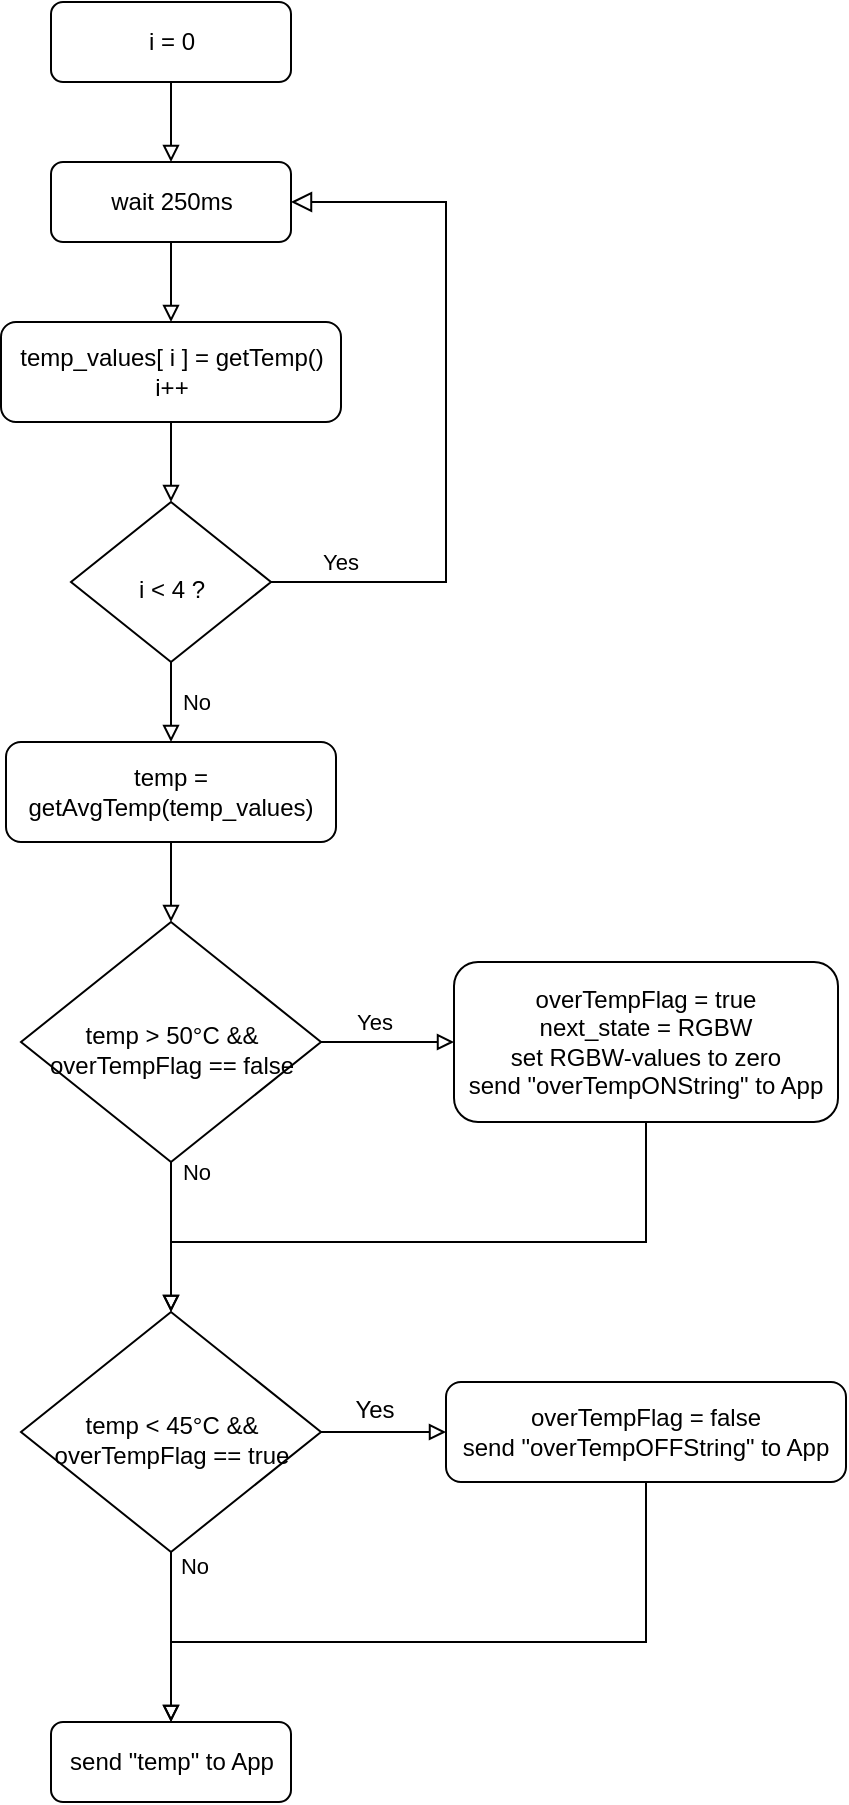 <mxfile version="12.2.2" type="device" pages="1"><diagram id="C5RBs43oDa-KdzZeNtuy" name="Page-1"><mxGraphModel dx="755" dy="470" grid="1" gridSize="10" guides="1" tooltips="1" connect="1" arrows="1" fold="1" page="1" pageScale="1" pageWidth="827" pageHeight="1169" math="0" shadow="0"><root><mxCell id="WIyWlLk6GJQsqaUBKTNV-0"/><mxCell id="WIyWlLk6GJQsqaUBKTNV-1" parent="WIyWlLk6GJQsqaUBKTNV-0"/><mxCell id="WIyWlLk6GJQsqaUBKTNV-5" value="Yes" style="edgeStyle=orthogonalEdgeStyle;rounded=0;html=1;jettySize=auto;orthogonalLoop=1;fontSize=11;endArrow=block;endFill=0;endSize=8;strokeWidth=1;shadow=0;labelBackgroundColor=none;entryX=1;entryY=0.5;entryDx=0;entryDy=0;exitX=1;exitY=0.5;exitDx=0;exitDy=0;" parent="WIyWlLk6GJQsqaUBKTNV-1" source="WIyWlLk6GJQsqaUBKTNV-6" target="L0k9mJn96n3kFpKxZ9vU-2" edge="1"><mxGeometry x="-0.806" y="10" relative="1" as="geometry"><mxPoint as="offset"/><mxPoint x="526" y="220" as="targetPoint"/><Array as="points"><mxPoint x="526" y="370"/><mxPoint x="526" y="180"/></Array></mxGeometry></mxCell><mxCell id="L0k9mJn96n3kFpKxZ9vU-19" value="No" style="edgeStyle=orthogonalEdgeStyle;rounded=0;orthogonalLoop=1;jettySize=auto;html=1;exitX=0.5;exitY=1;exitDx=0;exitDy=0;entryX=0.5;entryY=0;entryDx=0;entryDy=0;endArrow=block;endFill=0;" parent="WIyWlLk6GJQsqaUBKTNV-1" source="WIyWlLk6GJQsqaUBKTNV-6" target="WIyWlLk6GJQsqaUBKTNV-12" edge="1"><mxGeometry x="0.007" y="12" relative="1" as="geometry"><mxPoint as="offset"/></mxGeometry></mxCell><mxCell id="WIyWlLk6GJQsqaUBKTNV-6" value="i &amp;lt; 4 ?" style="rhombus;whiteSpace=wrap;html=1;shadow=0;fontFamily=Helvetica;fontSize=12;align=center;strokeWidth=1;spacing=6;spacingTop=8;" parent="WIyWlLk6GJQsqaUBKTNV-1" vertex="1"><mxGeometry x="338.5" y="330" width="100" height="80" as="geometry"/></mxCell><mxCell id="L0k9mJn96n3kFpKxZ9vU-14" style="edgeStyle=orthogonalEdgeStyle;rounded=0;orthogonalLoop=1;jettySize=auto;html=1;exitX=0.5;exitY=1;exitDx=0;exitDy=0;entryX=0.5;entryY=0;entryDx=0;entryDy=0;endArrow=block;endFill=0;" parent="WIyWlLk6GJQsqaUBKTNV-1" source="WIyWlLk6GJQsqaUBKTNV-12" target="L0k9mJn96n3kFpKxZ9vU-11" edge="1"><mxGeometry relative="1" as="geometry"/></mxCell><mxCell id="WIyWlLk6GJQsqaUBKTNV-12" value="temp = getAvgTemp(temp_values)" style="rounded=1;whiteSpace=wrap;html=1;fontSize=12;glass=0;strokeWidth=1;shadow=0;" parent="WIyWlLk6GJQsqaUBKTNV-1" vertex="1"><mxGeometry x="306" y="450" width="165" height="50" as="geometry"/></mxCell><mxCell id="L0k9mJn96n3kFpKxZ9vU-17" style="edgeStyle=orthogonalEdgeStyle;rounded=0;orthogonalLoop=1;jettySize=auto;html=1;exitX=0.5;exitY=1;exitDx=0;exitDy=0;entryX=0.5;entryY=0;entryDx=0;entryDy=0;endArrow=block;endFill=0;" parent="WIyWlLk6GJQsqaUBKTNV-1" source="L0k9mJn96n3kFpKxZ9vU-0" target="L0k9mJn96n3kFpKxZ9vU-2" edge="1"><mxGeometry relative="1" as="geometry"/></mxCell><mxCell id="L0k9mJn96n3kFpKxZ9vU-0" value="i = 0" style="rounded=1;whiteSpace=wrap;html=1;fontSize=12;glass=0;strokeWidth=1;shadow=0;" parent="WIyWlLk6GJQsqaUBKTNV-1" vertex="1"><mxGeometry x="328.5" y="80" width="120" height="40" as="geometry"/></mxCell><mxCell id="L0k9mJn96n3kFpKxZ9vU-7" style="edgeStyle=orthogonalEdgeStyle;rounded=0;orthogonalLoop=1;jettySize=auto;html=1;exitX=0.5;exitY=1;exitDx=0;exitDy=0;entryX=0.5;entryY=0;entryDx=0;entryDy=0;endArrow=block;endFill=0;" parent="WIyWlLk6GJQsqaUBKTNV-1" source="L0k9mJn96n3kFpKxZ9vU-2" target="L0k9mJn96n3kFpKxZ9vU-3" edge="1"><mxGeometry relative="1" as="geometry"/></mxCell><mxCell id="L0k9mJn96n3kFpKxZ9vU-2" value="wait 250ms" style="rounded=1;whiteSpace=wrap;html=1;fontSize=12;glass=0;strokeWidth=1;shadow=0;" parent="WIyWlLk6GJQsqaUBKTNV-1" vertex="1"><mxGeometry x="328.5" y="160" width="120" height="40" as="geometry"/></mxCell><mxCell id="L0k9mJn96n3kFpKxZ9vU-9" style="edgeStyle=orthogonalEdgeStyle;rounded=0;orthogonalLoop=1;jettySize=auto;html=1;exitX=0.5;exitY=1;exitDx=0;exitDy=0;entryX=0.5;entryY=0;entryDx=0;entryDy=0;endArrow=block;endFill=0;" parent="WIyWlLk6GJQsqaUBKTNV-1" source="L0k9mJn96n3kFpKxZ9vU-3" target="WIyWlLk6GJQsqaUBKTNV-6" edge="1"><mxGeometry relative="1" as="geometry"/></mxCell><mxCell id="L0k9mJn96n3kFpKxZ9vU-3" value="temp_values[ i ] = getTemp()&lt;br&gt;i++" style="rounded=1;whiteSpace=wrap;html=1;fontSize=12;glass=0;strokeWidth=1;shadow=0;align=center;" parent="WIyWlLk6GJQsqaUBKTNV-1" vertex="1"><mxGeometry x="303.5" y="240" width="170" height="50" as="geometry"/></mxCell><mxCell id="L0k9mJn96n3kFpKxZ9vU-18" value="No" style="edgeStyle=orthogonalEdgeStyle;rounded=0;orthogonalLoop=1;jettySize=auto;html=1;exitX=0.5;exitY=1;exitDx=0;exitDy=0;endArrow=block;endFill=0;entryX=0.5;entryY=0;entryDx=0;entryDy=0;" parent="WIyWlLk6GJQsqaUBKTNV-1" source="L0k9mJn96n3kFpKxZ9vU-11" target="3ebya-Ktr9FtystJFZKe-0" edge="1"><mxGeometry x="-0.878" y="12" relative="1" as="geometry"><mxPoint x="389" y="760" as="targetPoint"/><Array as="points"/><mxPoint as="offset"/></mxGeometry></mxCell><mxCell id="L0k9mJn96n3kFpKxZ9vU-24" value="Yes" style="edgeStyle=orthogonalEdgeStyle;rounded=0;orthogonalLoop=1;jettySize=auto;html=1;exitX=1;exitY=0.5;exitDx=0;exitDy=0;entryX=0;entryY=0.5;entryDx=0;entryDy=0;endArrow=block;endFill=0;" parent="WIyWlLk6GJQsqaUBKTNV-1" source="L0k9mJn96n3kFpKxZ9vU-11" target="L0k9mJn96n3kFpKxZ9vU-13" edge="1"><mxGeometry x="-0.206" y="10" relative="1" as="geometry"><mxPoint as="offset"/></mxGeometry></mxCell><mxCell id="L0k9mJn96n3kFpKxZ9vU-11" value="temp &amp;gt; 50°C &amp;amp;&amp;amp; overTempFlag == false" style="rhombus;whiteSpace=wrap;html=1;shadow=0;fontFamily=Helvetica;fontSize=12;align=center;strokeWidth=1;spacing=6;spacingTop=8;" parent="WIyWlLk6GJQsqaUBKTNV-1" vertex="1"><mxGeometry x="313.5" y="540" width="150" height="120" as="geometry"/></mxCell><mxCell id="L0k9mJn96n3kFpKxZ9vU-25" style="edgeStyle=orthogonalEdgeStyle;rounded=0;orthogonalLoop=1;jettySize=auto;html=1;exitX=0.5;exitY=1;exitDx=0;exitDy=0;endArrow=block;endFill=0;entryX=0.5;entryY=0;entryDx=0;entryDy=0;" parent="WIyWlLk6GJQsqaUBKTNV-1" source="L0k9mJn96n3kFpKxZ9vU-13" target="3ebya-Ktr9FtystJFZKe-0" edge="1"><mxGeometry relative="1" as="geometry"><mxPoint x="389" y="760" as="targetPoint"/><Array as="points"><mxPoint x="626" y="700"/><mxPoint x="389" y="700"/></Array></mxGeometry></mxCell><mxCell id="L0k9mJn96n3kFpKxZ9vU-13" value="overTempFlag = true&lt;br&gt;next_state = RGBW&lt;br&gt;set RGBW-values to zero&lt;br&gt;send &quot;overTempONString&quot; to App" style="rounded=1;whiteSpace=wrap;html=1;fontSize=12;glass=0;strokeWidth=1;shadow=0;" parent="WIyWlLk6GJQsqaUBKTNV-1" vertex="1"><mxGeometry x="530" y="560" width="192" height="80" as="geometry"/></mxCell><mxCell id="L0k9mJn96n3kFpKxZ9vU-21" value="send &quot;temp&quot; to App" style="rounded=1;whiteSpace=wrap;html=1;fontSize=12;glass=0;strokeWidth=1;shadow=0;" parent="WIyWlLk6GJQsqaUBKTNV-1" vertex="1"><mxGeometry x="328.5" y="940" width="120" height="40" as="geometry"/></mxCell><mxCell id="3ebya-Ktr9FtystJFZKe-5" value="" style="edgeStyle=orthogonalEdgeStyle;rounded=0;orthogonalLoop=1;jettySize=auto;html=1;exitX=1;exitY=0.5;exitDx=0;exitDy=0;entryX=0;entryY=0.5;entryDx=0;entryDy=0;endArrow=block;endFill=0;spacing=2;" parent="WIyWlLk6GJQsqaUBKTNV-1" source="3ebya-Ktr9FtystJFZKe-0" target="3ebya-Ktr9FtystJFZKe-1" edge="1"><mxGeometry x="-0.153" y="15" relative="1" as="geometry"><mxPoint as="offset"/></mxGeometry></mxCell><mxCell id="3ebya-Ktr9FtystJFZKe-9" value="Yes" style="text;html=1;resizable=0;points=[];align=center;verticalAlign=top;labelBackgroundColor=#ffffff;" parent="3ebya-Ktr9FtystJFZKe-5" vertex="1" connectable="0"><mxGeometry x="-0.256" y="1" relative="1" as="geometry"><mxPoint x="3" y="-24" as="offset"/></mxGeometry></mxCell><mxCell id="3ebya-Ktr9FtystJFZKe-7" value="No" style="edgeStyle=orthogonalEdgeStyle;rounded=0;orthogonalLoop=1;jettySize=auto;html=1;exitX=0.5;exitY=1;exitDx=0;exitDy=0;entryX=0.5;entryY=0;entryDx=0;entryDy=0;endArrow=block;endFill=0;" parent="WIyWlLk6GJQsqaUBKTNV-1" source="3ebya-Ktr9FtystJFZKe-0" target="L0k9mJn96n3kFpKxZ9vU-21" edge="1"><mxGeometry x="-0.847" y="11" relative="1" as="geometry"><mxPoint as="offset"/></mxGeometry></mxCell><mxCell id="3ebya-Ktr9FtystJFZKe-0" value="temp &amp;lt; 45°C &amp;amp;&amp;amp; overTempFlag == true" style="rhombus;whiteSpace=wrap;html=1;shadow=0;fontFamily=Helvetica;fontSize=12;align=center;strokeWidth=1;spacing=6;spacingTop=8;" parent="WIyWlLk6GJQsqaUBKTNV-1" vertex="1"><mxGeometry x="313.5" y="735" width="150" height="120" as="geometry"/></mxCell><mxCell id="3ebya-Ktr9FtystJFZKe-8" style="edgeStyle=orthogonalEdgeStyle;rounded=0;orthogonalLoop=1;jettySize=auto;html=1;exitX=0.5;exitY=1;exitDx=0;exitDy=0;entryX=0.5;entryY=0;entryDx=0;entryDy=0;endArrow=block;endFill=0;" parent="WIyWlLk6GJQsqaUBKTNV-1" source="3ebya-Ktr9FtystJFZKe-1" target="L0k9mJn96n3kFpKxZ9vU-21" edge="1"><mxGeometry relative="1" as="geometry"><Array as="points"><mxPoint x="626" y="900"/><mxPoint x="389" y="900"/></Array></mxGeometry></mxCell><mxCell id="3ebya-Ktr9FtystJFZKe-1" value="overTempFlag = false&lt;br&gt;send &quot;overTempOFFString&quot; to App" style="rounded=1;whiteSpace=wrap;html=1;fontSize=12;glass=0;strokeWidth=1;shadow=0;" parent="WIyWlLk6GJQsqaUBKTNV-1" vertex="1"><mxGeometry x="526" y="770" width="200" height="50" as="geometry"/></mxCell></root></mxGraphModel></diagram></mxfile>